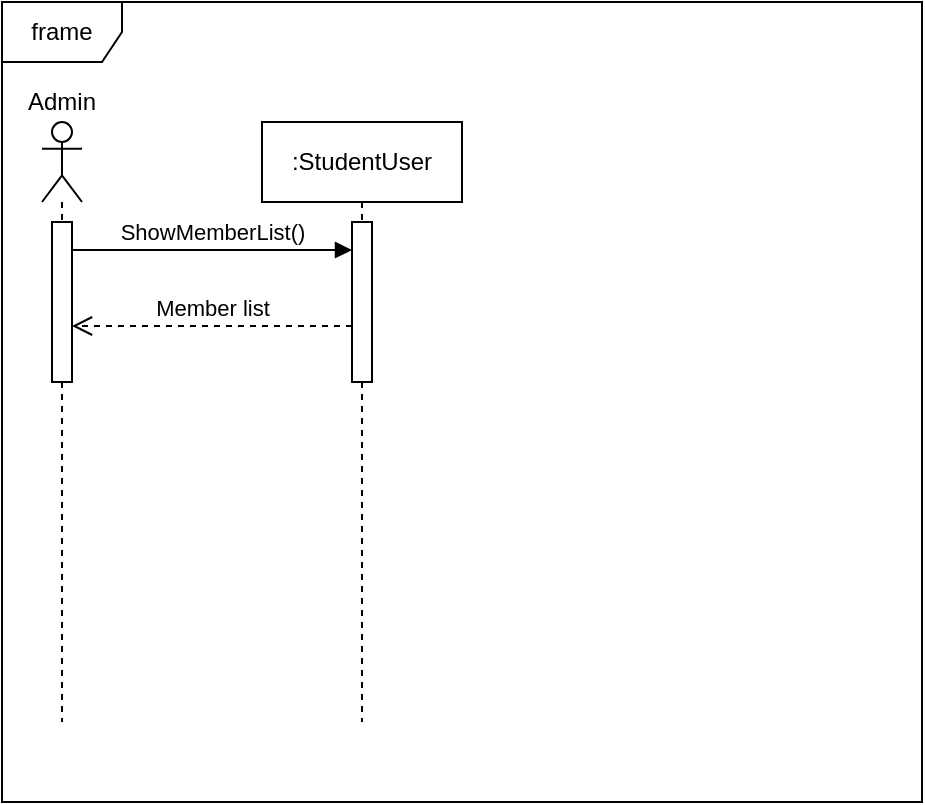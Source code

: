 <mxfile version="10.6.7" type="github"><diagram id="ncnPe3LAeCZ0I8b6aM8f" name="Page-1"><mxGraphModel dx="754" dy="467" grid="1" gridSize="10" guides="1" tooltips="1" connect="1" arrows="1" fold="1" page="1" pageScale="1" pageWidth="827" pageHeight="1169" math="0" shadow="0"><root><mxCell id="0"/><mxCell id="1" parent="0"/><mxCell id="YUtFXq44jswvLZjMBeV3-2" value="frame" style="shape=umlFrame;whiteSpace=wrap;html=1;" vertex="1" parent="1"><mxGeometry x="70" y="60" width="460" height="400" as="geometry"/></mxCell><mxCell id="YUtFXq44jswvLZjMBeV3-3" value="" style="shape=umlLifeline;participant=umlActor;perimeter=lifelinePerimeter;whiteSpace=wrap;html=1;container=1;collapsible=0;recursiveResize=0;verticalAlign=top;spacingTop=36;labelBackgroundColor=#ffffff;outlineConnect=0;" vertex="1" parent="1"><mxGeometry x="90" y="120" width="20" height="300" as="geometry"/></mxCell><mxCell id="YUtFXq44jswvLZjMBeV3-6" value="" style="html=1;points=[];perimeter=orthogonalPerimeter;" vertex="1" parent="YUtFXq44jswvLZjMBeV3-3"><mxGeometry x="5" y="50" width="10" height="80" as="geometry"/></mxCell><mxCell id="YUtFXq44jswvLZjMBeV3-4" value="Admin" style="text;html=1;strokeColor=none;fillColor=none;align=center;verticalAlign=middle;whiteSpace=wrap;rounded=0;" vertex="1" parent="1"><mxGeometry x="80" y="100" width="40" height="20" as="geometry"/></mxCell><mxCell id="YUtFXq44jswvLZjMBeV3-5" value=":StudentUser" style="shape=umlLifeline;perimeter=lifelinePerimeter;whiteSpace=wrap;html=1;container=1;collapsible=0;recursiveResize=0;outlineConnect=0;" vertex="1" parent="1"><mxGeometry x="200" y="120" width="100" height="300" as="geometry"/></mxCell><mxCell id="YUtFXq44jswvLZjMBeV3-7" value="" style="html=1;points=[];perimeter=orthogonalPerimeter;" vertex="1" parent="YUtFXq44jswvLZjMBeV3-5"><mxGeometry x="45" y="50" width="10" height="80" as="geometry"/></mxCell><mxCell id="YUtFXq44jswvLZjMBeV3-8" value="ShowMemberList()" style="html=1;verticalAlign=bottom;endArrow=block;" edge="1" parent="1"><mxGeometry width="80" relative="1" as="geometry"><mxPoint x="105" y="184" as="sourcePoint"/><mxPoint x="245" y="184" as="targetPoint"/></mxGeometry></mxCell><mxCell id="YUtFXq44jswvLZjMBeV3-9" value="Member list&lt;br&gt;" style="html=1;verticalAlign=bottom;endArrow=open;dashed=1;endSize=8;" edge="1" parent="1"><mxGeometry relative="1" as="geometry"><mxPoint x="245" y="222" as="sourcePoint"/><mxPoint x="105" y="222" as="targetPoint"/></mxGeometry></mxCell></root></mxGraphModel></diagram></mxfile>